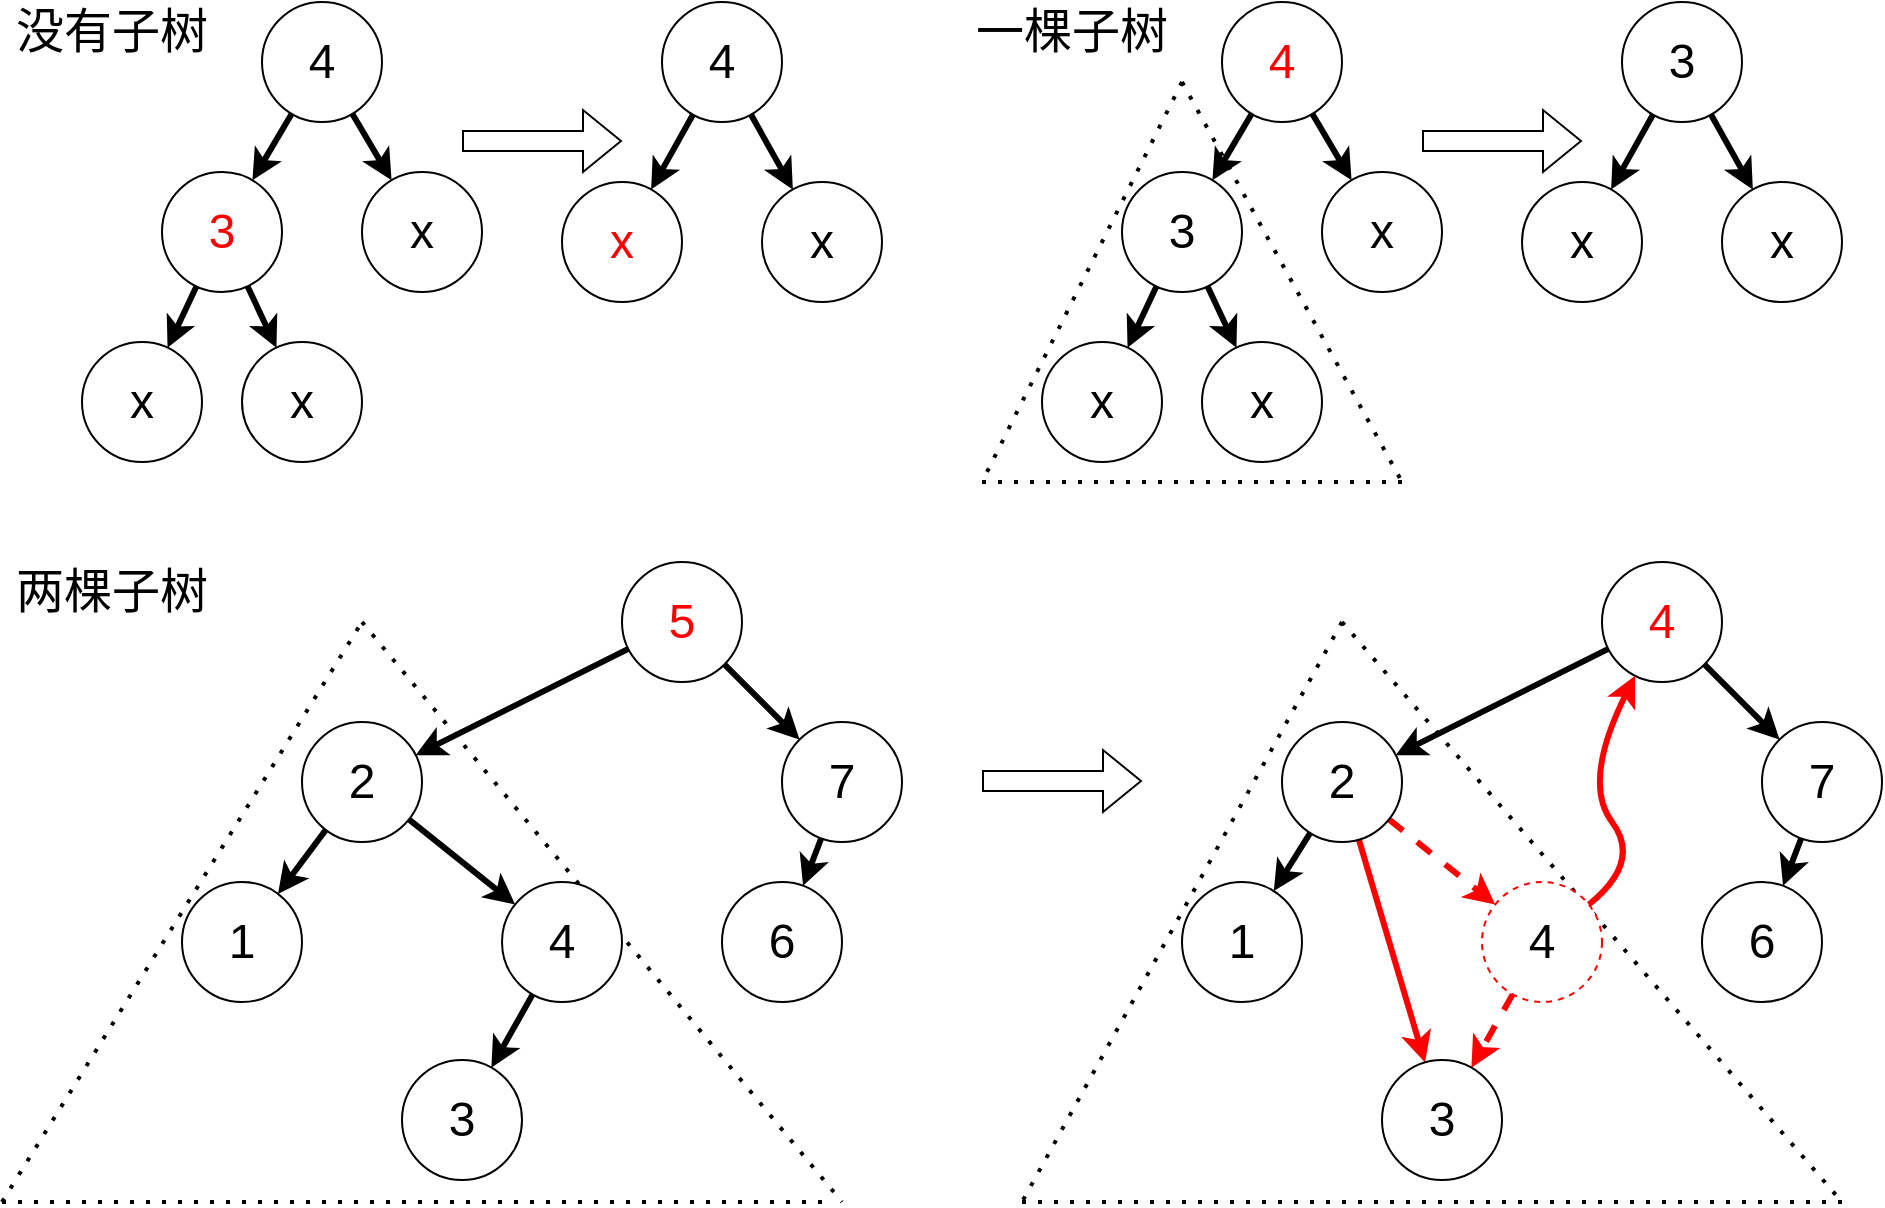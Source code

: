 <mxfile version="22.1.2" type="device">
  <diagram name="第 1 页" id="uKlGg8P8eyeJLwApAIIl">
    <mxGraphModel dx="1026" dy="658" grid="1" gridSize="10" guides="1" tooltips="1" connect="1" arrows="1" fold="1" page="1" pageScale="1" pageWidth="827" pageHeight="1169" math="0" shadow="0">
      <root>
        <mxCell id="0" />
        <mxCell id="1" parent="0" />
        <mxCell id="6PqzBiFGWo0K5L1rPENs-62" value="" style="endArrow=none;dashed=1;html=1;dashPattern=1 3;strokeWidth=2;rounded=0;" parent="1" edge="1">
          <mxGeometry width="50" height="50" relative="1" as="geometry">
            <mxPoint x="460" y="350" as="sourcePoint" />
            <mxPoint x="700" y="640" as="targetPoint" />
          </mxGeometry>
        </mxCell>
        <mxCell id="6PqzBiFGWo0K5L1rPENs-93" value="" style="endArrow=none;dashed=1;html=1;dashPattern=1 3;strokeWidth=2;rounded=0;" parent="1" edge="1">
          <mxGeometry width="50" height="50" relative="1" as="geometry">
            <mxPoint x="950" y="350" as="sourcePoint" />
            <mxPoint x="1200" y="640" as="targetPoint" />
          </mxGeometry>
        </mxCell>
        <mxCell id="6PqzBiFGWo0K5L1rPENs-4" style="rounded=0;orthogonalLoop=1;jettySize=auto;html=1;strokeColor=#000000;strokeWidth=3;" parent="1" source="6PqzBiFGWo0K5L1rPENs-5" target="6PqzBiFGWo0K5L1rPENs-6" edge="1">
          <mxGeometry relative="1" as="geometry" />
        </mxCell>
        <mxCell id="6PqzBiFGWo0K5L1rPENs-5" value="4" style="ellipse;whiteSpace=wrap;html=1;aspect=fixed;fontSize=24;" parent="1" vertex="1">
          <mxGeometry x="610" y="40" width="60" height="60" as="geometry" />
        </mxCell>
        <mxCell id="6PqzBiFGWo0K5L1rPENs-6" value="&lt;font&gt;x&lt;/font&gt;" style="ellipse;whiteSpace=wrap;html=1;aspect=fixed;fontSize=24;fontColor=#FF0000;" parent="1" vertex="1">
          <mxGeometry x="560" y="130" width="60" height="60" as="geometry" />
        </mxCell>
        <mxCell id="6PqzBiFGWo0K5L1rPENs-7" value="&lt;font color=&quot;#000000&quot;&gt;x&lt;/font&gt;" style="ellipse;whiteSpace=wrap;html=1;aspect=fixed;fontSize=24;fontColor=#FF0000;" parent="1" vertex="1">
          <mxGeometry x="660" y="130" width="60" height="60" as="geometry" />
        </mxCell>
        <mxCell id="6PqzBiFGWo0K5L1rPENs-8" style="rounded=0;orthogonalLoop=1;jettySize=auto;html=1;strokeColor=#000000;strokeWidth=3;" parent="1" source="6PqzBiFGWo0K5L1rPENs-5" target="6PqzBiFGWo0K5L1rPENs-7" edge="1">
          <mxGeometry relative="1" as="geometry">
            <mxPoint x="635" y="106" as="sourcePoint" />
            <mxPoint x="605" y="154" as="targetPoint" />
          </mxGeometry>
        </mxCell>
        <mxCell id="6PqzBiFGWo0K5L1rPENs-9" style="rounded=0;orthogonalLoop=1;jettySize=auto;html=1;strokeColor=#000000;strokeWidth=3;" parent="1" source="6PqzBiFGWo0K5L1rPENs-10" target="6PqzBiFGWo0K5L1rPENs-11" edge="1">
          <mxGeometry relative="1" as="geometry" />
        </mxCell>
        <mxCell id="6PqzBiFGWo0K5L1rPENs-10" value="4" style="ellipse;whiteSpace=wrap;html=1;aspect=fixed;fontSize=24;" parent="1" vertex="1">
          <mxGeometry x="410" y="40" width="60" height="60" as="geometry" />
        </mxCell>
        <mxCell id="6PqzBiFGWo0K5L1rPENs-11" value="&lt;font&gt;3&lt;/font&gt;" style="ellipse;whiteSpace=wrap;html=1;aspect=fixed;fontSize=24;fontColor=#FF0000;" parent="1" vertex="1">
          <mxGeometry x="360" y="125" width="60" height="60" as="geometry" />
        </mxCell>
        <mxCell id="6PqzBiFGWo0K5L1rPENs-12" value="&lt;font color=&quot;#000000&quot;&gt;x&lt;/font&gt;" style="ellipse;whiteSpace=wrap;html=1;aspect=fixed;fontSize=24;fontColor=#FF0000;" parent="1" vertex="1">
          <mxGeometry x="460" y="125" width="60" height="60" as="geometry" />
        </mxCell>
        <mxCell id="6PqzBiFGWo0K5L1rPENs-13" style="rounded=0;orthogonalLoop=1;jettySize=auto;html=1;strokeColor=#000000;strokeWidth=3;" parent="1" source="6PqzBiFGWo0K5L1rPENs-10" target="6PqzBiFGWo0K5L1rPENs-12" edge="1">
          <mxGeometry relative="1" as="geometry">
            <mxPoint x="435" y="106" as="sourcePoint" />
            <mxPoint x="405" y="154" as="targetPoint" />
          </mxGeometry>
        </mxCell>
        <mxCell id="6PqzBiFGWo0K5L1rPENs-14" value="" style="shape=flexArrow;endArrow=classic;html=1;rounded=0;" parent="1" edge="1">
          <mxGeometry width="50" height="50" relative="1" as="geometry">
            <mxPoint x="510" y="109.5" as="sourcePoint" />
            <mxPoint x="590" y="109.5" as="targetPoint" />
          </mxGeometry>
        </mxCell>
        <mxCell id="6PqzBiFGWo0K5L1rPENs-17" value="没有子树" style="text;html=1;strokeColor=none;fillColor=none;align=center;verticalAlign=middle;whiteSpace=wrap;rounded=0;fontSize=24;" parent="1" vertex="1">
          <mxGeometry x="280" y="40" width="110" height="30" as="geometry" />
        </mxCell>
        <mxCell id="6PqzBiFGWo0K5L1rPENs-18" style="rounded=0;orthogonalLoop=1;jettySize=auto;html=1;strokeColor=#000000;strokeWidth=3;fontColor=#000000;" parent="1" source="6PqzBiFGWo0K5L1rPENs-11" target="6PqzBiFGWo0K5L1rPENs-19" edge="1">
          <mxGeometry relative="1" as="geometry">
            <mxPoint x="365" y="200" as="sourcePoint" />
          </mxGeometry>
        </mxCell>
        <mxCell id="6PqzBiFGWo0K5L1rPENs-19" value="&lt;font&gt;x&lt;/font&gt;" style="ellipse;whiteSpace=wrap;html=1;aspect=fixed;fontSize=24;fontColor=#000000;strokeColor=#000000;" parent="1" vertex="1">
          <mxGeometry x="320" y="210" width="60" height="60" as="geometry" />
        </mxCell>
        <mxCell id="6PqzBiFGWo0K5L1rPENs-20" value="&lt;font&gt;x&lt;/font&gt;" style="ellipse;whiteSpace=wrap;html=1;aspect=fixed;fontSize=24;fontColor=#000000;strokeColor=#000000;" parent="1" vertex="1">
          <mxGeometry x="400" y="210" width="60" height="60" as="geometry" />
        </mxCell>
        <mxCell id="6PqzBiFGWo0K5L1rPENs-21" style="rounded=0;orthogonalLoop=1;jettySize=auto;html=1;strokeColor=#000000;strokeWidth=3;fontColor=#000000;" parent="1" source="6PqzBiFGWo0K5L1rPENs-11" target="6PqzBiFGWo0K5L1rPENs-20" edge="1">
          <mxGeometry relative="1" as="geometry">
            <mxPoint x="395" y="200" as="sourcePoint" />
            <mxPoint x="345" y="258" as="targetPoint" />
          </mxGeometry>
        </mxCell>
        <mxCell id="6PqzBiFGWo0K5L1rPENs-22" style="rounded=0;orthogonalLoop=1;jettySize=auto;html=1;strokeColor=#000000;strokeWidth=3;" parent="1" source="6PqzBiFGWo0K5L1rPENs-23" target="6PqzBiFGWo0K5L1rPENs-24" edge="1">
          <mxGeometry relative="1" as="geometry" />
        </mxCell>
        <mxCell id="6PqzBiFGWo0K5L1rPENs-23" value="3" style="ellipse;whiteSpace=wrap;html=1;aspect=fixed;fontSize=24;" parent="1" vertex="1">
          <mxGeometry x="1090" y="40" width="60" height="60" as="geometry" />
        </mxCell>
        <mxCell id="6PqzBiFGWo0K5L1rPENs-24" value="&lt;font color=&quot;#000000&quot;&gt;x&lt;/font&gt;" style="ellipse;whiteSpace=wrap;html=1;aspect=fixed;fontSize=24;fontColor=#FF0000;" parent="1" vertex="1">
          <mxGeometry x="1040" y="130" width="60" height="60" as="geometry" />
        </mxCell>
        <mxCell id="6PqzBiFGWo0K5L1rPENs-25" value="&lt;font color=&quot;#000000&quot;&gt;x&lt;/font&gt;" style="ellipse;whiteSpace=wrap;html=1;aspect=fixed;fontSize=24;fontColor=#FF0000;" parent="1" vertex="1">
          <mxGeometry x="1140" y="130" width="60" height="60" as="geometry" />
        </mxCell>
        <mxCell id="6PqzBiFGWo0K5L1rPENs-26" style="rounded=0;orthogonalLoop=1;jettySize=auto;html=1;strokeColor=#000000;strokeWidth=3;" parent="1" source="6PqzBiFGWo0K5L1rPENs-23" target="6PqzBiFGWo0K5L1rPENs-25" edge="1">
          <mxGeometry relative="1" as="geometry">
            <mxPoint x="1115" y="106" as="sourcePoint" />
            <mxPoint x="1085" y="154" as="targetPoint" />
          </mxGeometry>
        </mxCell>
        <mxCell id="6PqzBiFGWo0K5L1rPENs-27" style="rounded=0;orthogonalLoop=1;jettySize=auto;html=1;strokeColor=#000000;strokeWidth=3;" parent="1" source="6PqzBiFGWo0K5L1rPENs-28" target="6PqzBiFGWo0K5L1rPENs-29" edge="1">
          <mxGeometry relative="1" as="geometry" />
        </mxCell>
        <mxCell id="6PqzBiFGWo0K5L1rPENs-28" value="4" style="ellipse;whiteSpace=wrap;html=1;aspect=fixed;fontSize=24;fontColor=#FF0000;" parent="1" vertex="1">
          <mxGeometry x="890" y="40" width="60" height="60" as="geometry" />
        </mxCell>
        <mxCell id="6PqzBiFGWo0K5L1rPENs-29" value="&lt;font&gt;3&lt;/font&gt;" style="ellipse;whiteSpace=wrap;html=1;aspect=fixed;fontSize=24;fontColor=#000000;strokeColor=#000000;" parent="1" vertex="1">
          <mxGeometry x="840" y="125" width="60" height="60" as="geometry" />
        </mxCell>
        <mxCell id="6PqzBiFGWo0K5L1rPENs-30" value="&lt;font color=&quot;#000000&quot;&gt;x&lt;/font&gt;" style="ellipse;whiteSpace=wrap;html=1;aspect=fixed;fontSize=24;fontColor=#FF0000;" parent="1" vertex="1">
          <mxGeometry x="940" y="125" width="60" height="60" as="geometry" />
        </mxCell>
        <mxCell id="6PqzBiFGWo0K5L1rPENs-31" style="rounded=0;orthogonalLoop=1;jettySize=auto;html=1;strokeColor=#000000;strokeWidth=3;" parent="1" source="6PqzBiFGWo0K5L1rPENs-28" target="6PqzBiFGWo0K5L1rPENs-30" edge="1">
          <mxGeometry relative="1" as="geometry">
            <mxPoint x="915" y="106" as="sourcePoint" />
            <mxPoint x="885" y="154" as="targetPoint" />
          </mxGeometry>
        </mxCell>
        <mxCell id="6PqzBiFGWo0K5L1rPENs-32" value="" style="shape=flexArrow;endArrow=classic;html=1;rounded=0;" parent="1" edge="1">
          <mxGeometry width="50" height="50" relative="1" as="geometry">
            <mxPoint x="990" y="109.5" as="sourcePoint" />
            <mxPoint x="1070" y="109.5" as="targetPoint" />
          </mxGeometry>
        </mxCell>
        <mxCell id="6PqzBiFGWo0K5L1rPENs-33" value="一棵子树" style="text;html=1;strokeColor=none;fillColor=none;align=center;verticalAlign=middle;whiteSpace=wrap;rounded=0;fontSize=24;" parent="1" vertex="1">
          <mxGeometry x="760" y="40" width="110" height="30" as="geometry" />
        </mxCell>
        <mxCell id="6PqzBiFGWo0K5L1rPENs-34" style="rounded=0;orthogonalLoop=1;jettySize=auto;html=1;strokeColor=#000000;strokeWidth=3;fontColor=#000000;" parent="1" source="6PqzBiFGWo0K5L1rPENs-29" target="6PqzBiFGWo0K5L1rPENs-35" edge="1">
          <mxGeometry relative="1" as="geometry">
            <mxPoint x="845" y="200" as="sourcePoint" />
          </mxGeometry>
        </mxCell>
        <mxCell id="6PqzBiFGWo0K5L1rPENs-35" value="&lt;font&gt;x&lt;/font&gt;" style="ellipse;whiteSpace=wrap;html=1;aspect=fixed;fontSize=24;fontColor=#000000;strokeColor=#000000;" parent="1" vertex="1">
          <mxGeometry x="800" y="210" width="60" height="60" as="geometry" />
        </mxCell>
        <mxCell id="6PqzBiFGWo0K5L1rPENs-36" value="&lt;font&gt;x&lt;/font&gt;" style="ellipse;whiteSpace=wrap;html=1;aspect=fixed;fontSize=24;fontColor=#000000;strokeColor=#000000;" parent="1" vertex="1">
          <mxGeometry x="880" y="210" width="60" height="60" as="geometry" />
        </mxCell>
        <mxCell id="6PqzBiFGWo0K5L1rPENs-37" style="rounded=0;orthogonalLoop=1;jettySize=auto;html=1;strokeColor=#000000;strokeWidth=3;fontColor=#000000;" parent="1" source="6PqzBiFGWo0K5L1rPENs-29" target="6PqzBiFGWo0K5L1rPENs-36" edge="1">
          <mxGeometry relative="1" as="geometry">
            <mxPoint x="875" y="200" as="sourcePoint" />
            <mxPoint x="825" y="258" as="targetPoint" />
          </mxGeometry>
        </mxCell>
        <mxCell id="6PqzBiFGWo0K5L1rPENs-38" style="rounded=0;orthogonalLoop=1;jettySize=auto;html=1;strokeWidth=3;fontSize=24;" parent="1" source="6PqzBiFGWo0K5L1rPENs-40" target="6PqzBiFGWo0K5L1rPENs-43" edge="1">
          <mxGeometry relative="1" as="geometry" />
        </mxCell>
        <mxCell id="6PqzBiFGWo0K5L1rPENs-39" style="rounded=0;orthogonalLoop=1;jettySize=auto;html=1;strokeWidth=3;fontSize=24;" parent="1" source="6PqzBiFGWo0K5L1rPENs-40" target="6PqzBiFGWo0K5L1rPENs-49" edge="1">
          <mxGeometry relative="1" as="geometry" />
        </mxCell>
        <mxCell id="6PqzBiFGWo0K5L1rPENs-40" value="&lt;font color=&quot;#ff0000&quot;&gt;5&lt;/font&gt;" style="ellipse;whiteSpace=wrap;html=1;aspect=fixed;fontSize=24;" parent="1" vertex="1">
          <mxGeometry x="590" y="320" width="60" height="60" as="geometry" />
        </mxCell>
        <mxCell id="6PqzBiFGWo0K5L1rPENs-41" style="rounded=0;orthogonalLoop=1;jettySize=auto;html=1;strokeWidth=3;fontSize=24;" parent="1" source="6PqzBiFGWo0K5L1rPENs-43" target="6PqzBiFGWo0K5L1rPENs-44" edge="1">
          <mxGeometry relative="1" as="geometry" />
        </mxCell>
        <mxCell id="6PqzBiFGWo0K5L1rPENs-42" style="rounded=0;orthogonalLoop=1;jettySize=auto;html=1;strokeWidth=3;fontSize=24;" parent="1" source="6PqzBiFGWo0K5L1rPENs-43" target="6PqzBiFGWo0K5L1rPENs-46" edge="1">
          <mxGeometry relative="1" as="geometry" />
        </mxCell>
        <mxCell id="6PqzBiFGWo0K5L1rPENs-44" value="1" style="ellipse;whiteSpace=wrap;html=1;aspect=fixed;fontSize=24;" parent="1" vertex="1">
          <mxGeometry x="370" y="480" width="60" height="60" as="geometry" />
        </mxCell>
        <mxCell id="6PqzBiFGWo0K5L1rPENs-46" value="4" style="ellipse;whiteSpace=wrap;html=1;aspect=fixed;fontSize=24;" parent="1" vertex="1">
          <mxGeometry x="530" y="480" width="60" height="60" as="geometry" />
        </mxCell>
        <mxCell id="6PqzBiFGWo0K5L1rPENs-47" value="6" style="ellipse;whiteSpace=wrap;html=1;aspect=fixed;fontSize=24;" parent="1" vertex="1">
          <mxGeometry x="640" y="480" width="60" height="60" as="geometry" />
        </mxCell>
        <mxCell id="6PqzBiFGWo0K5L1rPENs-48" style="rounded=0;orthogonalLoop=1;jettySize=auto;html=1;strokeWidth=3;fontSize=24;" parent="1" source="6PqzBiFGWo0K5L1rPENs-49" target="6PqzBiFGWo0K5L1rPENs-47" edge="1">
          <mxGeometry relative="1" as="geometry" />
        </mxCell>
        <mxCell id="6PqzBiFGWo0K5L1rPENs-49" value="7" style="ellipse;whiteSpace=wrap;html=1;aspect=fixed;fontSize=24;" parent="1" vertex="1">
          <mxGeometry x="670" y="400" width="60" height="60" as="geometry" />
        </mxCell>
        <mxCell id="6PqzBiFGWo0K5L1rPENs-54" value="两棵子树" style="text;html=1;strokeColor=none;fillColor=none;align=center;verticalAlign=middle;whiteSpace=wrap;rounded=0;fontSize=24;" parent="1" vertex="1">
          <mxGeometry x="280" y="320" width="110" height="30" as="geometry" />
        </mxCell>
        <mxCell id="6PqzBiFGWo0K5L1rPENs-55" value="" style="endArrow=none;dashed=1;html=1;dashPattern=1 3;strokeWidth=2;rounded=0;" parent="1" edge="1">
          <mxGeometry width="50" height="50" relative="1" as="geometry">
            <mxPoint x="770" y="280" as="sourcePoint" />
            <mxPoint x="980" y="280" as="targetPoint" />
          </mxGeometry>
        </mxCell>
        <mxCell id="6PqzBiFGWo0K5L1rPENs-56" value="" style="endArrow=none;dashed=1;html=1;dashPattern=1 3;strokeWidth=2;rounded=0;" parent="1" edge="1">
          <mxGeometry width="50" height="50" relative="1" as="geometry">
            <mxPoint x="870" y="80" as="sourcePoint" />
            <mxPoint x="980" y="280" as="targetPoint" />
          </mxGeometry>
        </mxCell>
        <mxCell id="6PqzBiFGWo0K5L1rPENs-57" value="" style="endArrow=none;dashed=1;html=1;dashPattern=1 3;strokeWidth=2;rounded=0;" parent="1" edge="1">
          <mxGeometry width="50" height="50" relative="1" as="geometry">
            <mxPoint x="870" y="80" as="sourcePoint" />
            <mxPoint x="770" y="280" as="targetPoint" />
          </mxGeometry>
        </mxCell>
        <mxCell id="6PqzBiFGWo0K5L1rPENs-61" value="" style="endArrow=none;dashed=1;html=1;dashPattern=1 3;strokeWidth=2;rounded=0;" parent="1" edge="1">
          <mxGeometry width="50" height="50" relative="1" as="geometry">
            <mxPoint x="280" y="640" as="sourcePoint" />
            <mxPoint x="690" y="640" as="targetPoint" />
          </mxGeometry>
        </mxCell>
        <mxCell id="6PqzBiFGWo0K5L1rPENs-65" style="rounded=0;orthogonalLoop=1;jettySize=auto;html=1;strokeWidth=3;fontSize=24;" parent="1" source="6PqzBiFGWo0K5L1rPENs-66" target="6PqzBiFGWo0K5L1rPENs-74" edge="1">
          <mxGeometry relative="1" as="geometry" />
        </mxCell>
        <mxCell id="6PqzBiFGWo0K5L1rPENs-66" value="&lt;font color=&quot;#ff0000&quot;&gt;4&lt;/font&gt;" style="ellipse;whiteSpace=wrap;html=1;aspect=fixed;fontSize=24;" parent="1" vertex="1">
          <mxGeometry x="1080" y="320" width="60" height="60" as="geometry" />
        </mxCell>
        <mxCell id="6PqzBiFGWo0K5L1rPENs-72" value="6" style="ellipse;whiteSpace=wrap;html=1;aspect=fixed;fontSize=24;" parent="1" vertex="1">
          <mxGeometry x="1130" y="480" width="60" height="60" as="geometry" />
        </mxCell>
        <mxCell id="6PqzBiFGWo0K5L1rPENs-73" style="rounded=0;orthogonalLoop=1;jettySize=auto;html=1;strokeWidth=3;fontSize=24;" parent="1" source="6PqzBiFGWo0K5L1rPENs-74" target="6PqzBiFGWo0K5L1rPENs-72" edge="1">
          <mxGeometry relative="1" as="geometry" />
        </mxCell>
        <mxCell id="6PqzBiFGWo0K5L1rPENs-74" value="7" style="ellipse;whiteSpace=wrap;html=1;aspect=fixed;fontSize=24;" parent="1" vertex="1">
          <mxGeometry x="1160" y="400" width="60" height="60" as="geometry" />
        </mxCell>
        <mxCell id="6PqzBiFGWo0K5L1rPENs-78" value="" style="shape=flexArrow;endArrow=classic;html=1;rounded=0;" parent="1" edge="1">
          <mxGeometry width="50" height="50" relative="1" as="geometry">
            <mxPoint x="770" y="429.5" as="sourcePoint" />
            <mxPoint x="850" y="429.5" as="targetPoint" />
          </mxGeometry>
        </mxCell>
        <mxCell id="6PqzBiFGWo0K5L1rPENs-80" style="rounded=0;orthogonalLoop=1;jettySize=auto;html=1;strokeColor=#000000;strokeWidth=3;" parent="1" source="6PqzBiFGWo0K5L1rPENs-46" target="6PqzBiFGWo0K5L1rPENs-81" edge="1">
          <mxGeometry relative="1" as="geometry">
            <mxPoint x="535" y="540" as="sourcePoint" />
          </mxGeometry>
        </mxCell>
        <mxCell id="6PqzBiFGWo0K5L1rPENs-81" value="&lt;font&gt;3&lt;/font&gt;" style="ellipse;whiteSpace=wrap;html=1;aspect=fixed;fontSize=24;fontColor=#000000;strokeColor=#000000;" parent="1" vertex="1">
          <mxGeometry x="480" y="569" width="60" height="60" as="geometry" />
        </mxCell>
        <mxCell id="6PqzBiFGWo0K5L1rPENs-83" style="rounded=0;orthogonalLoop=1;jettySize=auto;html=1;strokeWidth=3;fontSize=24;" parent="1" target="6PqzBiFGWo0K5L1rPENs-87" edge="1" source="6PqzBiFGWo0K5L1rPENs-66">
          <mxGeometry relative="1" as="geometry">
            <mxPoint x="1068" y="370" as="sourcePoint" />
          </mxGeometry>
        </mxCell>
        <mxCell id="6PqzBiFGWo0K5L1rPENs-85" style="rounded=0;orthogonalLoop=1;jettySize=auto;html=1;strokeWidth=3;fontSize=24;" parent="1" source="6PqzBiFGWo0K5L1rPENs-87" target="6PqzBiFGWo0K5L1rPENs-88" edge="1">
          <mxGeometry relative="1" as="geometry" />
        </mxCell>
        <mxCell id="6PqzBiFGWo0K5L1rPENs-86" style="rounded=0;orthogonalLoop=1;jettySize=auto;html=1;strokeWidth=3;fontSize=24;dashed=1;strokeColor=#FF0000;" parent="1" source="6PqzBiFGWo0K5L1rPENs-87" target="6PqzBiFGWo0K5L1rPENs-89" edge="1">
          <mxGeometry relative="1" as="geometry" />
        </mxCell>
        <mxCell id="6PqzBiFGWo0K5L1rPENs-98" style="rounded=0;orthogonalLoop=1;jettySize=auto;html=1;strokeWidth=3;strokeColor=#FF0000;" parent="1" source="6PqzBiFGWo0K5L1rPENs-87" target="6PqzBiFGWo0K5L1rPENs-96" edge="1">
          <mxGeometry relative="1" as="geometry" />
        </mxCell>
        <mxCell id="6PqzBiFGWo0K5L1rPENs-87" value="2" style="ellipse;whiteSpace=wrap;html=1;aspect=fixed;fontSize=24;" parent="1" vertex="1">
          <mxGeometry x="920" y="400" width="60" height="60" as="geometry" />
        </mxCell>
        <mxCell id="6PqzBiFGWo0K5L1rPENs-88" value="1" style="ellipse;whiteSpace=wrap;html=1;aspect=fixed;fontSize=24;" parent="1" vertex="1">
          <mxGeometry x="870" y="480" width="60" height="60" as="geometry" />
        </mxCell>
        <mxCell id="6PqzBiFGWo0K5L1rPENs-89" value="4" style="ellipse;whiteSpace=wrap;html=1;aspect=fixed;fontSize=24;dashed=1;strokeColor=#FF0000;" parent="1" vertex="1">
          <mxGeometry x="1020" y="480" width="60" height="60" as="geometry" />
        </mxCell>
        <mxCell id="6PqzBiFGWo0K5L1rPENs-92" value="" style="endArrow=none;dashed=1;html=1;dashPattern=1 3;strokeWidth=2;rounded=0;" parent="1" edge="1">
          <mxGeometry width="50" height="50" relative="1" as="geometry">
            <mxPoint x="790" y="640" as="sourcePoint" />
            <mxPoint x="1200" y="640" as="targetPoint" />
          </mxGeometry>
        </mxCell>
        <mxCell id="6PqzBiFGWo0K5L1rPENs-94" value="" style="endArrow=none;dashed=1;html=1;dashPattern=1 3;strokeWidth=2;rounded=0;" parent="1" edge="1">
          <mxGeometry width="50" height="50" relative="1" as="geometry">
            <mxPoint x="950" y="350" as="sourcePoint" />
            <mxPoint x="790" y="640" as="targetPoint" />
          </mxGeometry>
        </mxCell>
        <mxCell id="6PqzBiFGWo0K5L1rPENs-95" style="rounded=0;orthogonalLoop=1;jettySize=auto;html=1;strokeColor=#FF0000;strokeWidth=3;dashed=1;" parent="1" source="6PqzBiFGWo0K5L1rPENs-89" target="6PqzBiFGWo0K5L1rPENs-96" edge="1">
          <mxGeometry relative="1" as="geometry">
            <mxPoint x="1035" y="540" as="sourcePoint" />
          </mxGeometry>
        </mxCell>
        <mxCell id="6PqzBiFGWo0K5L1rPENs-96" value="&lt;font&gt;3&lt;/font&gt;" style="ellipse;whiteSpace=wrap;html=1;aspect=fixed;fontSize=24;fontColor=#000000;strokeColor=#000000;" parent="1" vertex="1">
          <mxGeometry x="970" y="569" width="60" height="60" as="geometry" />
        </mxCell>
        <mxCell id="6PqzBiFGWo0K5L1rPENs-97" value="" style="curved=1;endArrow=classic;html=1;rounded=0;strokeWidth=3;strokeColor=#FF0000;" parent="1" source="6PqzBiFGWo0K5L1rPENs-89" target="6PqzBiFGWo0K5L1rPENs-66" edge="1">
          <mxGeometry width="50" height="50" relative="1" as="geometry">
            <mxPoint x="1070" y="480" as="sourcePoint" />
            <mxPoint x="1120" y="430" as="targetPoint" />
            <Array as="points">
              <mxPoint x="1100" y="470" />
              <mxPoint x="1070" y="430" />
            </Array>
          </mxGeometry>
        </mxCell>
        <mxCell id="6PqzBiFGWo0K5L1rPENs-43" value="2" style="ellipse;whiteSpace=wrap;html=1;aspect=fixed;fontSize=24;" parent="1" vertex="1">
          <mxGeometry x="430" y="400" width="60" height="60" as="geometry" />
        </mxCell>
        <mxCell id="hFfXq8j07RGvD7xqYkxw-2" value="" style="endArrow=none;dashed=1;html=1;dashPattern=1 3;strokeWidth=2;rounded=0;" parent="1" edge="1">
          <mxGeometry width="50" height="50" relative="1" as="geometry">
            <mxPoint x="280" y="640" as="sourcePoint" />
            <mxPoint x="460" y="350" as="targetPoint" />
          </mxGeometry>
        </mxCell>
      </root>
    </mxGraphModel>
  </diagram>
</mxfile>
